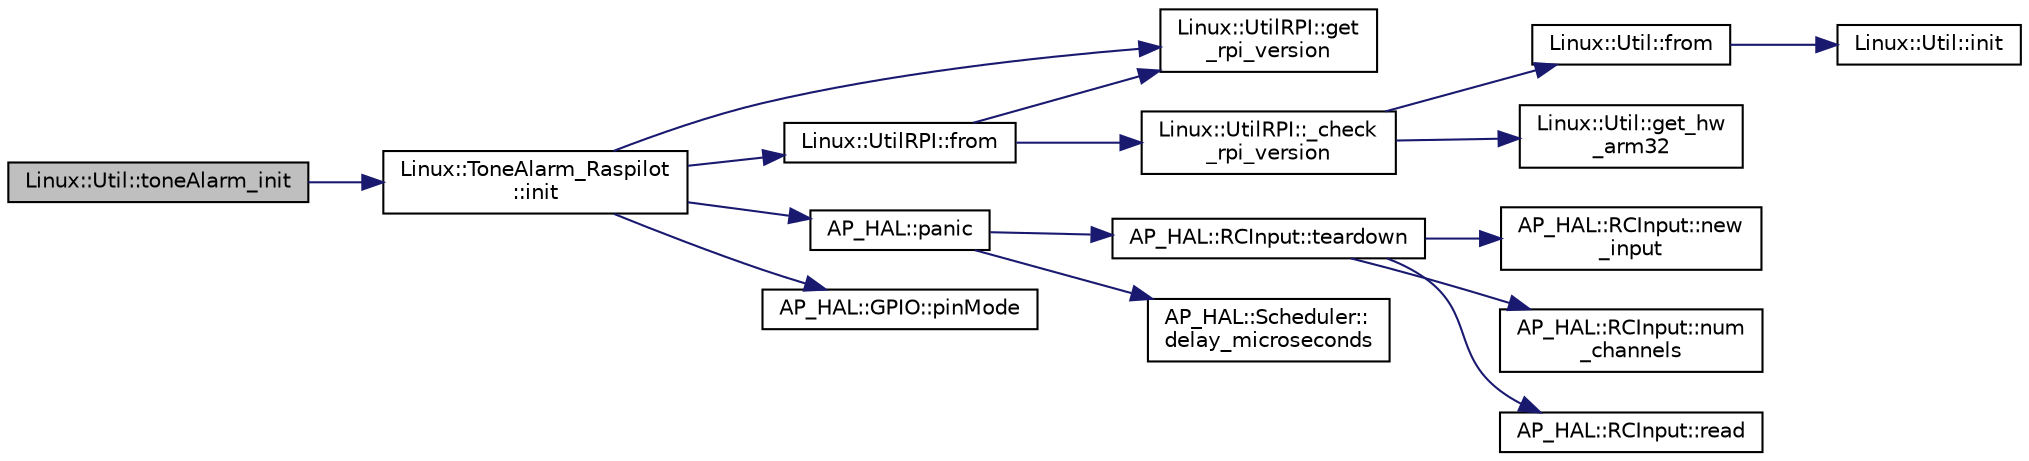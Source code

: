 digraph "Linux::Util::toneAlarm_init"
{
 // INTERACTIVE_SVG=YES
  edge [fontname="Helvetica",fontsize="10",labelfontname="Helvetica",labelfontsize="10"];
  node [fontname="Helvetica",fontsize="10",shape=record];
  rankdir="LR";
  Node1 [label="Linux::Util::toneAlarm_init",height=0.2,width=0.4,color="black", fillcolor="grey75", style="filled", fontcolor="black"];
  Node1 -> Node2 [color="midnightblue",fontsize="10",style="solid",fontname="Helvetica"];
  Node2 [label="Linux::ToneAlarm_Raspilot\l::init",height=0.2,width=0.4,color="black", fillcolor="white", style="filled",URL="$classLinux_1_1ToneAlarm__Raspilot.html#a66ce4b6b67e5e9b8806f4a2f97652782"];
  Node2 -> Node3 [color="midnightblue",fontsize="10",style="solid",fontname="Helvetica"];
  Node3 [label="Linux::UtilRPI::from",height=0.2,width=0.4,color="black", fillcolor="white", style="filled",URL="$classLinux_1_1UtilRPI.html#afedbcee2b1a62aef8fed5ed490ae79e5"];
  Node3 -> Node4 [color="midnightblue",fontsize="10",style="solid",fontname="Helvetica"];
  Node4 [label="Linux::UtilRPI::get\l_rpi_version",height=0.2,width=0.4,color="black", fillcolor="white", style="filled",URL="$classLinux_1_1UtilRPI.html#a7e03a21aab9e4239e6b1f9de450b0afe"];
  Node3 -> Node5 [color="midnightblue",fontsize="10",style="solid",fontname="Helvetica"];
  Node5 [label="Linux::UtilRPI::_check\l_rpi_version",height=0.2,width=0.4,color="black", fillcolor="white", style="filled",URL="$classLinux_1_1UtilRPI.html#a99273928b19ddccf3faa6164b9f61fdf"];
  Node5 -> Node6 [color="midnightblue",fontsize="10",style="solid",fontname="Helvetica"];
  Node6 [label="Linux::Util::from",height=0.2,width=0.4,color="black", fillcolor="white", style="filled",URL="$classLinux_1_1Util.html#addd6070e02a90ee0a7063f0c3db4fecc"];
  Node6 -> Node7 [color="midnightblue",fontsize="10",style="solid",fontname="Helvetica"];
  Node7 [label="Linux::Util::init",height=0.2,width=0.4,color="black", fillcolor="white", style="filled",URL="$classLinux_1_1Util.html#ae03dc062803bf3bcda9cbd77e781c7d4"];
  Node5 -> Node8 [color="midnightblue",fontsize="10",style="solid",fontname="Helvetica"];
  Node8 [label="Linux::Util::get_hw\l_arm32",height=0.2,width=0.4,color="black", fillcolor="white", style="filled",URL="$classLinux_1_1Util.html#a7be36bbc123b07ab7c5b5e583773f39a"];
  Node2 -> Node4 [color="midnightblue",fontsize="10",style="solid",fontname="Helvetica"];
  Node2 -> Node9 [color="midnightblue",fontsize="10",style="solid",fontname="Helvetica"];
  Node9 [label="AP_HAL::panic",height=0.2,width=0.4,color="black", fillcolor="white", style="filled",URL="$namespaceAP__HAL.html#a71832f03d849a0c088f04fc98d3c8143"];
  Node9 -> Node10 [color="midnightblue",fontsize="10",style="solid",fontname="Helvetica"];
  Node10 [label="AP_HAL::RCInput::teardown",height=0.2,width=0.4,color="black", fillcolor="white", style="filled",URL="$classAP__HAL_1_1RCInput.html#a2bea13d38f2b9ae8bf5193a3a69f0a31"];
  Node10 -> Node11 [color="midnightblue",fontsize="10",style="solid",fontname="Helvetica"];
  Node11 [label="AP_HAL::RCInput::new\l_input",height=0.2,width=0.4,color="black", fillcolor="white", style="filled",URL="$classAP__HAL_1_1RCInput.html#aee1fade33080edef83dd7db0fad0f7da"];
  Node10 -> Node12 [color="midnightblue",fontsize="10",style="solid",fontname="Helvetica"];
  Node12 [label="AP_HAL::RCInput::num\l_channels",height=0.2,width=0.4,color="black", fillcolor="white", style="filled",URL="$classAP__HAL_1_1RCInput.html#ae55f959c6115c1f41783af3a2b6c4fcd"];
  Node10 -> Node13 [color="midnightblue",fontsize="10",style="solid",fontname="Helvetica"];
  Node13 [label="AP_HAL::RCInput::read",height=0.2,width=0.4,color="black", fillcolor="white", style="filled",URL="$classAP__HAL_1_1RCInput.html#a078fd7e6d2e6a899009ec674a8e03498"];
  Node9 -> Node14 [color="midnightblue",fontsize="10",style="solid",fontname="Helvetica"];
  Node14 [label="AP_HAL::Scheduler::\ldelay_microseconds",height=0.2,width=0.4,color="black", fillcolor="white", style="filled",URL="$classAP__HAL_1_1Scheduler.html#a78c4f1b1f192ac1c99544b6cc8f099b0"];
  Node2 -> Node15 [color="midnightblue",fontsize="10",style="solid",fontname="Helvetica"];
  Node15 [label="AP_HAL::GPIO::pinMode",height=0.2,width=0.4,color="black", fillcolor="white", style="filled",URL="$classAP__HAL_1_1GPIO.html#a3dfc60214bd1aa4936d51ca72c045b95"];
}
